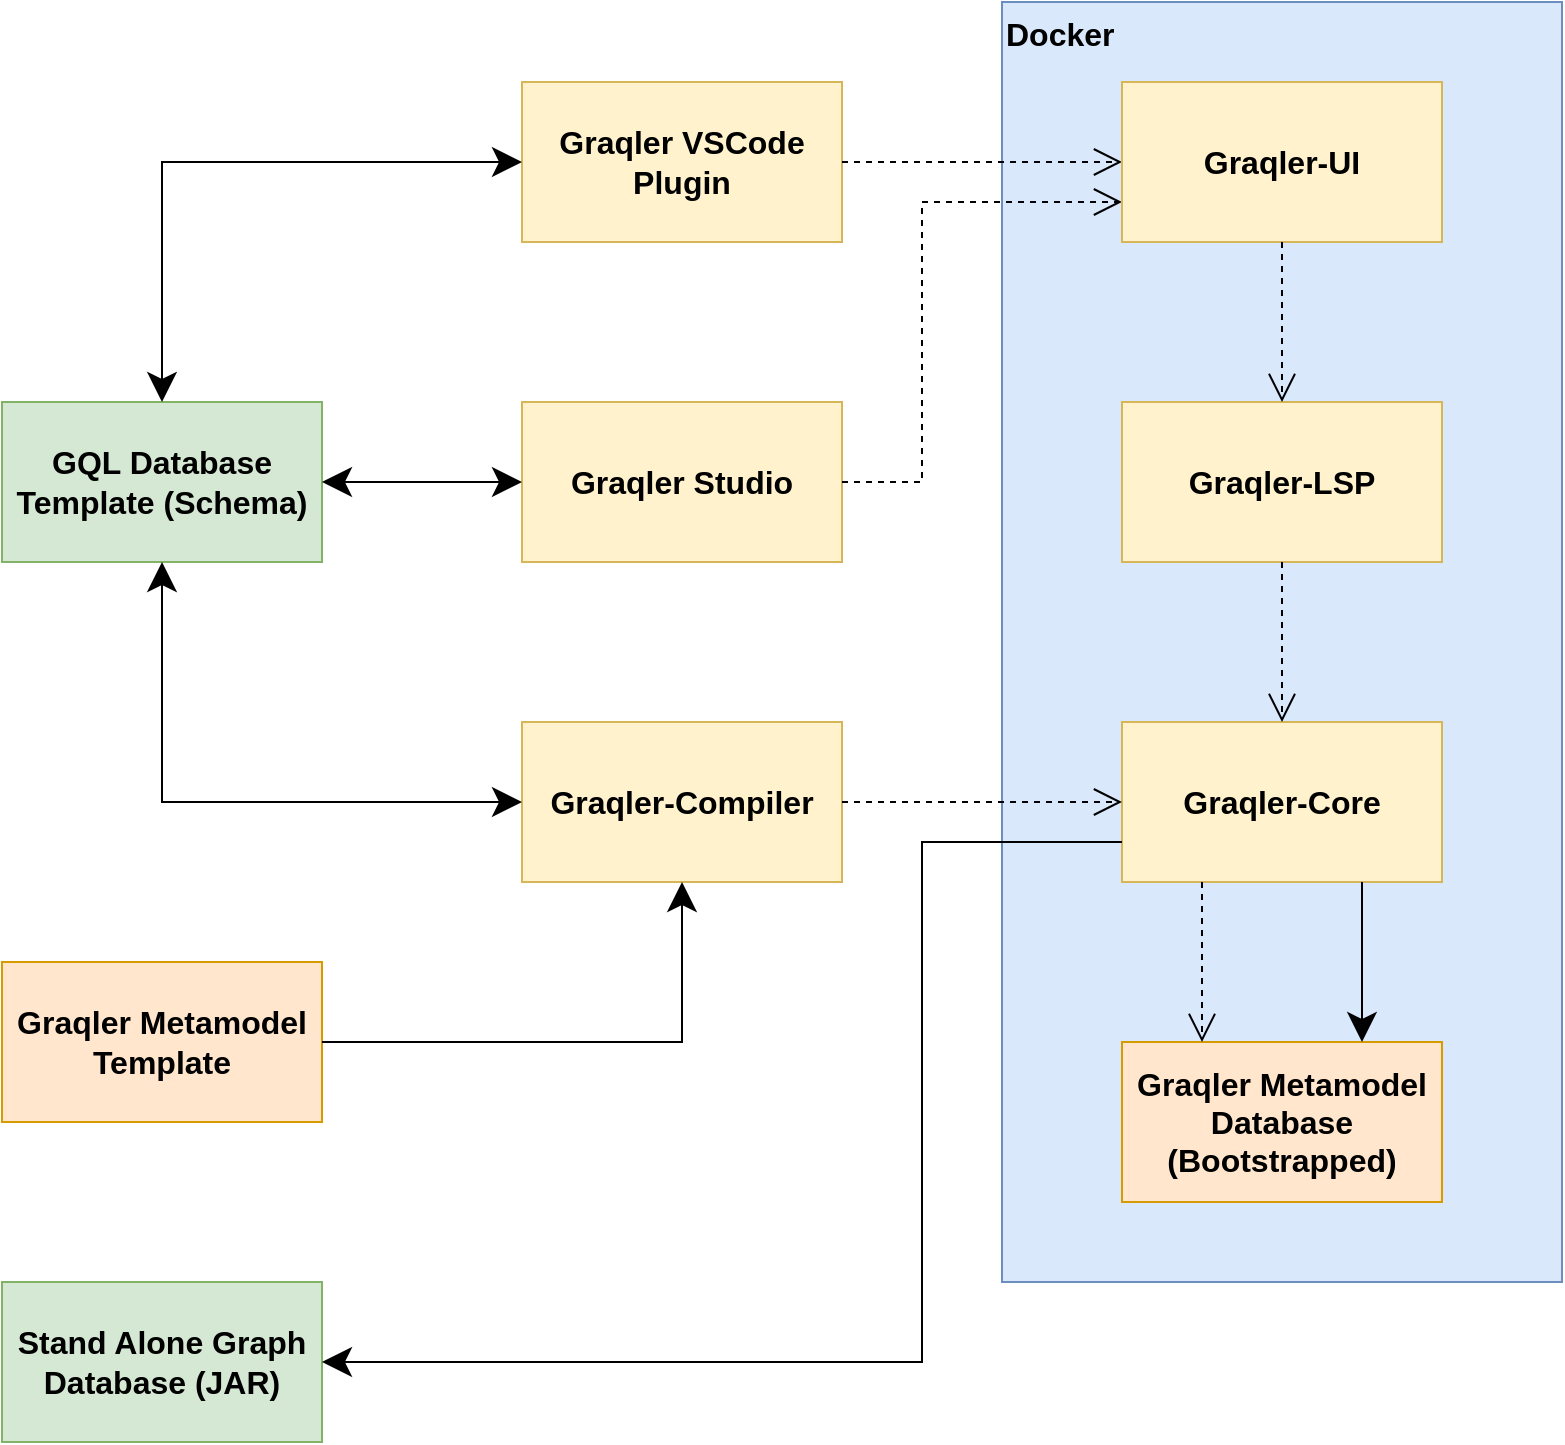 <mxfile version="21.8.2" type="device">
  <diagram name="Overview" id="xS9xMuEjewKYFPKISQCV">
    <mxGraphModel dx="1182" dy="723" grid="1" gridSize="10" guides="1" tooltips="1" connect="1" arrows="1" fold="1" page="1" pageScale="1" pageWidth="850" pageHeight="1100" math="0" shadow="0">
      <root>
        <mxCell id="0" />
        <mxCell id="1" parent="0" />
        <mxCell id="6HgC_WHorQvkZDXUGMEn-22" value="Docker" style="rounded=0;whiteSpace=wrap;html=1;align=left;verticalAlign=top;fontSize=16;fontStyle=1;fillColor=#dae8fc;strokeColor=#6c8ebf;" vertex="1" parent="1">
          <mxGeometry x="540" y="40" width="280" height="640" as="geometry" />
        </mxCell>
        <mxCell id="6HgC_WHorQvkZDXUGMEn-1" value="Graqler Studio" style="rounded=0;whiteSpace=wrap;html=1;fillColor=#fff2cc;strokeColor=#d6b656;fontSize=16;fontStyle=1" vertex="1" parent="1">
          <mxGeometry x="300" y="240" width="160" height="80" as="geometry" />
        </mxCell>
        <mxCell id="6HgC_WHorQvkZDXUGMEn-2" value="Graqler-LSP" style="rounded=0;whiteSpace=wrap;html=1;fillColor=#fff2cc;strokeColor=#d6b656;fontSize=16;fontStyle=1" vertex="1" parent="1">
          <mxGeometry x="600" y="240" width="160" height="80" as="geometry" />
        </mxCell>
        <mxCell id="6HgC_WHorQvkZDXUGMEn-3" value="Graqler-Core" style="rounded=0;whiteSpace=wrap;html=1;fillColor=#fff2cc;strokeColor=#d6b656;fontSize=16;fontStyle=1" vertex="1" parent="1">
          <mxGeometry x="600" y="400" width="160" height="80" as="geometry" />
        </mxCell>
        <mxCell id="6HgC_WHorQvkZDXUGMEn-4" value="Graqler-Compiler" style="rounded=0;whiteSpace=wrap;html=1;fillColor=#fff2cc;strokeColor=#d6b656;fontSize=16;fontStyle=1" vertex="1" parent="1">
          <mxGeometry x="300" y="400" width="160" height="80" as="geometry" />
        </mxCell>
        <mxCell id="6HgC_WHorQvkZDXUGMEn-5" value="" style="endArrow=open;dashed=1;html=1;rounded=0;exitX=1;exitY=0.5;exitDx=0;exitDy=0;entryX=0;entryY=0.75;entryDx=0;entryDy=0;endFill=0;endSize=12;startSize=12;" edge="1" parent="1" source="6HgC_WHorQvkZDXUGMEn-1" target="6HgC_WHorQvkZDXUGMEn-19">
          <mxGeometry width="50" height="50" relative="1" as="geometry">
            <mxPoint x="510" y="270" as="sourcePoint" />
            <mxPoint x="690" y="540" as="targetPoint" />
            <Array as="points">
              <mxPoint x="500" y="280" />
              <mxPoint x="500" y="140" />
            </Array>
          </mxGeometry>
        </mxCell>
        <mxCell id="6HgC_WHorQvkZDXUGMEn-6" value="" style="endArrow=open;dashed=1;html=1;rounded=0;exitX=0.5;exitY=1;exitDx=0;exitDy=0;entryX=0.5;entryY=0;entryDx=0;entryDy=0;endFill=0;endSize=12;startSize=12;" edge="1" parent="1" source="6HgC_WHorQvkZDXUGMEn-2" target="6HgC_WHorQvkZDXUGMEn-3">
          <mxGeometry width="50" height="50" relative="1" as="geometry">
            <mxPoint x="490" y="290" as="sourcePoint" />
            <mxPoint x="610" y="290" as="targetPoint" />
            <Array as="points" />
          </mxGeometry>
        </mxCell>
        <mxCell id="6HgC_WHorQvkZDXUGMEn-7" value="" style="endArrow=open;dashed=1;html=1;rounded=0;exitX=1;exitY=0.5;exitDx=0;exitDy=0;entryX=0;entryY=0.5;entryDx=0;entryDy=0;endFill=0;endSize=12;startSize=12;" edge="1" parent="1" source="6HgC_WHorQvkZDXUGMEn-4" target="6HgC_WHorQvkZDXUGMEn-3">
          <mxGeometry width="50" height="50" relative="1" as="geometry">
            <mxPoint x="770" y="330" as="sourcePoint" />
            <mxPoint x="890" y="370" as="targetPoint" />
            <Array as="points" />
          </mxGeometry>
        </mxCell>
        <mxCell id="6HgC_WHorQvkZDXUGMEn-8" value="Stand Alone Graph Database (JAR)" style="rounded=0;whiteSpace=wrap;html=1;fillColor=#d5e8d4;strokeColor=#82b366;fontSize=16;fontStyle=1" vertex="1" parent="1">
          <mxGeometry x="40" y="680" width="160" height="80" as="geometry" />
        </mxCell>
        <mxCell id="6HgC_WHorQvkZDXUGMEn-10" value="GQL Database Template (Schema)" style="rounded=0;whiteSpace=wrap;html=1;fillColor=#d5e8d4;strokeColor=#82b366;fontSize=16;fontStyle=1" vertex="1" parent="1">
          <mxGeometry x="40" y="240" width="160" height="80" as="geometry" />
        </mxCell>
        <mxCell id="6HgC_WHorQvkZDXUGMEn-13" value="" style="endArrow=classic;html=1;rounded=0;exitX=0;exitY=0.75;exitDx=0;exitDy=0;entryX=1;entryY=0.5;entryDx=0;entryDy=0;endSize=12;startSize=12;" edge="1" parent="1" source="6HgC_WHorQvkZDXUGMEn-3" target="6HgC_WHorQvkZDXUGMEn-8">
          <mxGeometry width="50" height="50" relative="1" as="geometry">
            <mxPoint x="640" y="590" as="sourcePoint" />
            <mxPoint x="690" y="540" as="targetPoint" />
            <Array as="points">
              <mxPoint x="500" y="460" />
              <mxPoint x="500" y="720" />
            </Array>
          </mxGeometry>
        </mxCell>
        <mxCell id="6HgC_WHorQvkZDXUGMEn-14" value="" style="endArrow=classic;html=1;rounded=0;exitX=0.5;exitY=1;exitDx=0;exitDy=0;entryX=0;entryY=0.5;entryDx=0;entryDy=0;endSize=12;startSize=12;startArrow=classic;startFill=1;" edge="1" parent="1" source="6HgC_WHorQvkZDXUGMEn-10" target="6HgC_WHorQvkZDXUGMEn-4">
          <mxGeometry width="50" height="50" relative="1" as="geometry">
            <mxPoint x="690" y="490" as="sourcePoint" />
            <mxPoint x="690" y="610" as="targetPoint" />
            <Array as="points">
              <mxPoint x="120" y="440" />
            </Array>
          </mxGeometry>
        </mxCell>
        <mxCell id="6HgC_WHorQvkZDXUGMEn-15" value="" style="endArrow=classic;html=1;rounded=0;entryX=0;entryY=0.5;entryDx=0;entryDy=0;endSize=12;startSize=12;startArrow=classic;startFill=1;" edge="1" parent="1" target="6HgC_WHorQvkZDXUGMEn-1">
          <mxGeometry width="50" height="50" relative="1" as="geometry">
            <mxPoint x="200" y="280" as="sourcePoint" />
            <mxPoint x="330" y="450" as="targetPoint" />
            <Array as="points" />
          </mxGeometry>
        </mxCell>
        <mxCell id="6HgC_WHorQvkZDXUGMEn-16" value="Graqler VSCode Plugin" style="rounded=0;whiteSpace=wrap;html=1;fillColor=#fff2cc;strokeColor=#d6b656;fontSize=16;fontStyle=1" vertex="1" parent="1">
          <mxGeometry x="300" y="80" width="160" height="80" as="geometry" />
        </mxCell>
        <mxCell id="6HgC_WHorQvkZDXUGMEn-17" value="" style="endArrow=classic;html=1;rounded=0;entryX=0;entryY=0.5;entryDx=0;entryDy=0;endSize=12;startSize=12;exitX=0.5;exitY=0;exitDx=0;exitDy=0;startArrow=classic;startFill=1;" edge="1" parent="1" source="6HgC_WHorQvkZDXUGMEn-10" target="6HgC_WHorQvkZDXUGMEn-16">
          <mxGeometry width="50" height="50" relative="1" as="geometry">
            <mxPoint x="120" y="320" as="sourcePoint" />
            <mxPoint x="330" y="290" as="targetPoint" />
            <Array as="points">
              <mxPoint x="120" y="120" />
            </Array>
          </mxGeometry>
        </mxCell>
        <mxCell id="6HgC_WHorQvkZDXUGMEn-18" value="" style="endArrow=open;dashed=1;html=1;rounded=0;exitX=1;exitY=0.5;exitDx=0;exitDy=0;entryX=0;entryY=0.5;entryDx=0;entryDy=0;endFill=0;endSize=12;startSize=12;" edge="1" parent="1" source="6HgC_WHorQvkZDXUGMEn-16" target="6HgC_WHorQvkZDXUGMEn-19">
          <mxGeometry width="50" height="50" relative="1" as="geometry">
            <mxPoint x="490" y="290" as="sourcePoint" />
            <mxPoint x="610" y="290" as="targetPoint" />
            <Array as="points" />
          </mxGeometry>
        </mxCell>
        <mxCell id="6HgC_WHorQvkZDXUGMEn-19" value="Graqler-UI" style="rounded=0;whiteSpace=wrap;html=1;fillColor=#fff2cc;strokeColor=#d6b656;fontSize=16;fontStyle=1" vertex="1" parent="1">
          <mxGeometry x="600" y="80" width="160" height="80" as="geometry" />
        </mxCell>
        <mxCell id="6HgC_WHorQvkZDXUGMEn-20" value="" style="endArrow=open;dashed=1;html=1;rounded=0;exitX=0.5;exitY=1;exitDx=0;exitDy=0;entryX=0.5;entryY=0;entryDx=0;entryDy=0;endFill=0;endSize=12;startSize=12;" edge="1" parent="1" source="6HgC_WHorQvkZDXUGMEn-19" target="6HgC_WHorQvkZDXUGMEn-2">
          <mxGeometry width="50" height="50" relative="1" as="geometry">
            <mxPoint x="490" y="130" as="sourcePoint" />
            <mxPoint x="610" y="130" as="targetPoint" />
            <Array as="points" />
          </mxGeometry>
        </mxCell>
        <mxCell id="6HgC_WHorQvkZDXUGMEn-23" value="Graqler Metamodel Template" style="rounded=0;whiteSpace=wrap;html=1;fillColor=#ffe6cc;strokeColor=#d79b00;fontSize=16;fontStyle=1" vertex="1" parent="1">
          <mxGeometry x="40" y="520" width="160" height="80" as="geometry" />
        </mxCell>
        <mxCell id="6HgC_WHorQvkZDXUGMEn-24" value="Graqler Metamodel Database&lt;br&gt;(Bootstrapped)" style="rounded=0;whiteSpace=wrap;html=1;fillColor=#ffe6cc;strokeColor=#d79b00;fontSize=16;fontStyle=1" vertex="1" parent="1">
          <mxGeometry x="600" y="560" width="160" height="80" as="geometry" />
        </mxCell>
        <mxCell id="6HgC_WHorQvkZDXUGMEn-25" value="" style="endArrow=open;dashed=1;html=1;rounded=0;exitX=0.25;exitY=1;exitDx=0;exitDy=0;endFill=0;endSize=12;startSize=12;entryX=0.25;entryY=0;entryDx=0;entryDy=0;" edge="1" parent="1" source="6HgC_WHorQvkZDXUGMEn-3" target="6HgC_WHorQvkZDXUGMEn-24">
          <mxGeometry width="50" height="50" relative="1" as="geometry">
            <mxPoint x="470" y="450" as="sourcePoint" />
            <mxPoint x="590" y="560" as="targetPoint" />
            <Array as="points" />
          </mxGeometry>
        </mxCell>
        <mxCell id="6HgC_WHorQvkZDXUGMEn-26" value="" style="endArrow=classic;html=1;rounded=0;exitX=0.75;exitY=1;exitDx=0;exitDy=0;entryX=0.75;entryY=0;entryDx=0;entryDy=0;endSize=12;startSize=12;" edge="1" parent="1" source="6HgC_WHorQvkZDXUGMEn-3" target="6HgC_WHorQvkZDXUGMEn-24">
          <mxGeometry width="50" height="50" relative="1" as="geometry">
            <mxPoint x="730" y="490" as="sourcePoint" />
            <mxPoint x="210" y="690" as="targetPoint" />
            <Array as="points" />
          </mxGeometry>
        </mxCell>
        <mxCell id="6HgC_WHorQvkZDXUGMEn-27" value="" style="endArrow=classic;html=1;rounded=0;exitX=1;exitY=0.5;exitDx=0;exitDy=0;entryX=0.5;entryY=1;entryDx=0;entryDy=0;endSize=12;startSize=12;" edge="1" parent="1" source="6HgC_WHorQvkZDXUGMEn-23" target="6HgC_WHorQvkZDXUGMEn-4">
          <mxGeometry width="50" height="50" relative="1" as="geometry">
            <mxPoint x="690" y="490" as="sourcePoint" />
            <mxPoint x="570" y="630" as="targetPoint" />
            <Array as="points">
              <mxPoint x="380" y="560" />
            </Array>
          </mxGeometry>
        </mxCell>
      </root>
    </mxGraphModel>
  </diagram>
</mxfile>

